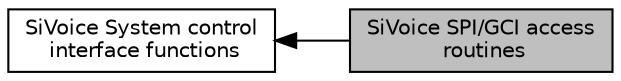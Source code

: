 digraph "SiVoice SPI/GCI access routines"
{
  edge [fontname="Helvetica",fontsize="10",labelfontname="Helvetica",labelfontsize="10"];
  node [fontname="Helvetica",fontsize="10",shape=record];
  rankdir=LR;
  Node1 [label="SiVoice System control\l interface functions",height=0.2,width=0.4,color="black", fillcolor="white", style="filled",URL="$group___s_i_v_o_i_c_e___i_f___c_f_g.html"];
  Node0 [label="SiVoice SPI/GCI access\l routines",height=0.2,width=0.4,color="black", fillcolor="grey75", style="filled", fontcolor="black"];
  Node1->Node0 [shape=plaintext, dir="back", style="solid"];
}
